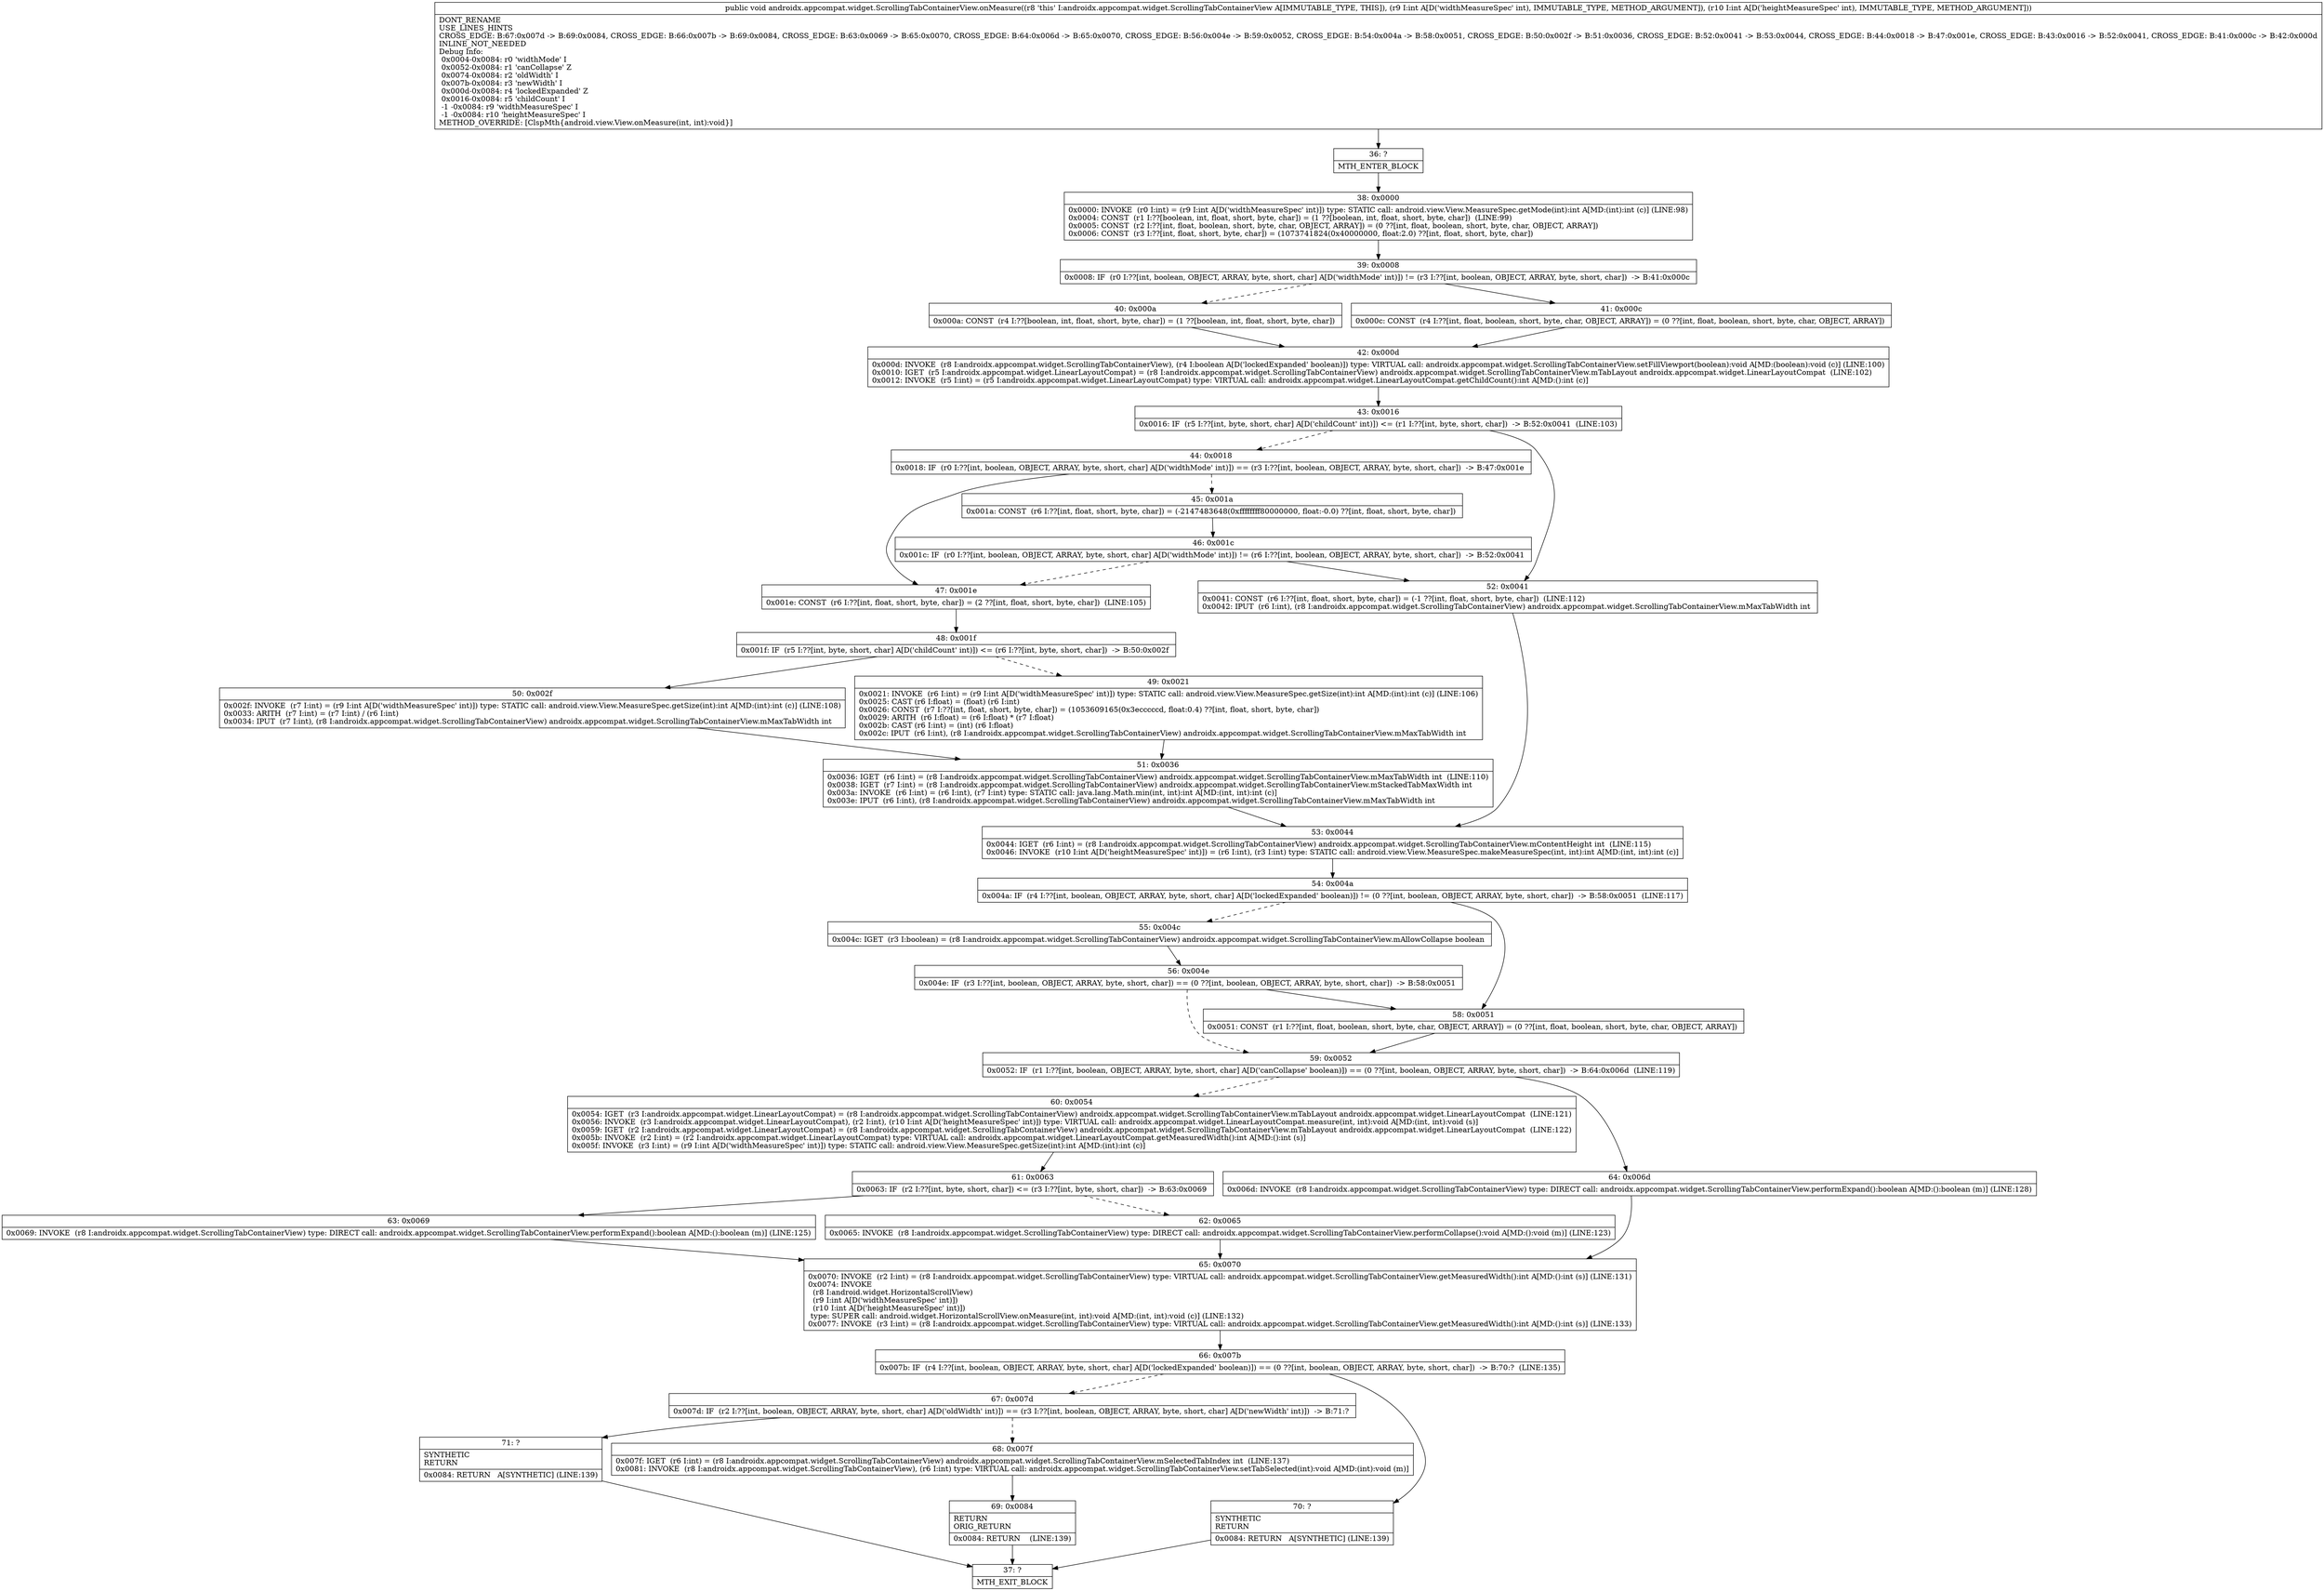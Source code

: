 digraph "CFG forandroidx.appcompat.widget.ScrollingTabContainerView.onMeasure(II)V" {
Node_36 [shape=record,label="{36\:\ ?|MTH_ENTER_BLOCK\l}"];
Node_38 [shape=record,label="{38\:\ 0x0000|0x0000: INVOKE  (r0 I:int) = (r9 I:int A[D('widthMeasureSpec' int)]) type: STATIC call: android.view.View.MeasureSpec.getMode(int):int A[MD:(int):int (c)] (LINE:98)\l0x0004: CONST  (r1 I:??[boolean, int, float, short, byte, char]) = (1 ??[boolean, int, float, short, byte, char])  (LINE:99)\l0x0005: CONST  (r2 I:??[int, float, boolean, short, byte, char, OBJECT, ARRAY]) = (0 ??[int, float, boolean, short, byte, char, OBJECT, ARRAY]) \l0x0006: CONST  (r3 I:??[int, float, short, byte, char]) = (1073741824(0x40000000, float:2.0) ??[int, float, short, byte, char]) \l}"];
Node_39 [shape=record,label="{39\:\ 0x0008|0x0008: IF  (r0 I:??[int, boolean, OBJECT, ARRAY, byte, short, char] A[D('widthMode' int)]) != (r3 I:??[int, boolean, OBJECT, ARRAY, byte, short, char])  \-\> B:41:0x000c \l}"];
Node_40 [shape=record,label="{40\:\ 0x000a|0x000a: CONST  (r4 I:??[boolean, int, float, short, byte, char]) = (1 ??[boolean, int, float, short, byte, char]) \l}"];
Node_42 [shape=record,label="{42\:\ 0x000d|0x000d: INVOKE  (r8 I:androidx.appcompat.widget.ScrollingTabContainerView), (r4 I:boolean A[D('lockedExpanded' boolean)]) type: VIRTUAL call: androidx.appcompat.widget.ScrollingTabContainerView.setFillViewport(boolean):void A[MD:(boolean):void (c)] (LINE:100)\l0x0010: IGET  (r5 I:androidx.appcompat.widget.LinearLayoutCompat) = (r8 I:androidx.appcompat.widget.ScrollingTabContainerView) androidx.appcompat.widget.ScrollingTabContainerView.mTabLayout androidx.appcompat.widget.LinearLayoutCompat  (LINE:102)\l0x0012: INVOKE  (r5 I:int) = (r5 I:androidx.appcompat.widget.LinearLayoutCompat) type: VIRTUAL call: androidx.appcompat.widget.LinearLayoutCompat.getChildCount():int A[MD:():int (c)]\l}"];
Node_43 [shape=record,label="{43\:\ 0x0016|0x0016: IF  (r5 I:??[int, byte, short, char] A[D('childCount' int)]) \<= (r1 I:??[int, byte, short, char])  \-\> B:52:0x0041  (LINE:103)\l}"];
Node_44 [shape=record,label="{44\:\ 0x0018|0x0018: IF  (r0 I:??[int, boolean, OBJECT, ARRAY, byte, short, char] A[D('widthMode' int)]) == (r3 I:??[int, boolean, OBJECT, ARRAY, byte, short, char])  \-\> B:47:0x001e \l}"];
Node_45 [shape=record,label="{45\:\ 0x001a|0x001a: CONST  (r6 I:??[int, float, short, byte, char]) = (\-2147483648(0xffffffff80000000, float:\-0.0) ??[int, float, short, byte, char]) \l}"];
Node_46 [shape=record,label="{46\:\ 0x001c|0x001c: IF  (r0 I:??[int, boolean, OBJECT, ARRAY, byte, short, char] A[D('widthMode' int)]) != (r6 I:??[int, boolean, OBJECT, ARRAY, byte, short, char])  \-\> B:52:0x0041 \l}"];
Node_47 [shape=record,label="{47\:\ 0x001e|0x001e: CONST  (r6 I:??[int, float, short, byte, char]) = (2 ??[int, float, short, byte, char])  (LINE:105)\l}"];
Node_48 [shape=record,label="{48\:\ 0x001f|0x001f: IF  (r5 I:??[int, byte, short, char] A[D('childCount' int)]) \<= (r6 I:??[int, byte, short, char])  \-\> B:50:0x002f \l}"];
Node_49 [shape=record,label="{49\:\ 0x0021|0x0021: INVOKE  (r6 I:int) = (r9 I:int A[D('widthMeasureSpec' int)]) type: STATIC call: android.view.View.MeasureSpec.getSize(int):int A[MD:(int):int (c)] (LINE:106)\l0x0025: CAST (r6 I:float) = (float) (r6 I:int) \l0x0026: CONST  (r7 I:??[int, float, short, byte, char]) = (1053609165(0x3ecccccd, float:0.4) ??[int, float, short, byte, char]) \l0x0029: ARITH  (r6 I:float) = (r6 I:float) * (r7 I:float) \l0x002b: CAST (r6 I:int) = (int) (r6 I:float) \l0x002c: IPUT  (r6 I:int), (r8 I:androidx.appcompat.widget.ScrollingTabContainerView) androidx.appcompat.widget.ScrollingTabContainerView.mMaxTabWidth int \l}"];
Node_51 [shape=record,label="{51\:\ 0x0036|0x0036: IGET  (r6 I:int) = (r8 I:androidx.appcompat.widget.ScrollingTabContainerView) androidx.appcompat.widget.ScrollingTabContainerView.mMaxTabWidth int  (LINE:110)\l0x0038: IGET  (r7 I:int) = (r8 I:androidx.appcompat.widget.ScrollingTabContainerView) androidx.appcompat.widget.ScrollingTabContainerView.mStackedTabMaxWidth int \l0x003a: INVOKE  (r6 I:int) = (r6 I:int), (r7 I:int) type: STATIC call: java.lang.Math.min(int, int):int A[MD:(int, int):int (c)]\l0x003e: IPUT  (r6 I:int), (r8 I:androidx.appcompat.widget.ScrollingTabContainerView) androidx.appcompat.widget.ScrollingTabContainerView.mMaxTabWidth int \l}"];
Node_53 [shape=record,label="{53\:\ 0x0044|0x0044: IGET  (r6 I:int) = (r8 I:androidx.appcompat.widget.ScrollingTabContainerView) androidx.appcompat.widget.ScrollingTabContainerView.mContentHeight int  (LINE:115)\l0x0046: INVOKE  (r10 I:int A[D('heightMeasureSpec' int)]) = (r6 I:int), (r3 I:int) type: STATIC call: android.view.View.MeasureSpec.makeMeasureSpec(int, int):int A[MD:(int, int):int (c)]\l}"];
Node_54 [shape=record,label="{54\:\ 0x004a|0x004a: IF  (r4 I:??[int, boolean, OBJECT, ARRAY, byte, short, char] A[D('lockedExpanded' boolean)]) != (0 ??[int, boolean, OBJECT, ARRAY, byte, short, char])  \-\> B:58:0x0051  (LINE:117)\l}"];
Node_55 [shape=record,label="{55\:\ 0x004c|0x004c: IGET  (r3 I:boolean) = (r8 I:androidx.appcompat.widget.ScrollingTabContainerView) androidx.appcompat.widget.ScrollingTabContainerView.mAllowCollapse boolean \l}"];
Node_56 [shape=record,label="{56\:\ 0x004e|0x004e: IF  (r3 I:??[int, boolean, OBJECT, ARRAY, byte, short, char]) == (0 ??[int, boolean, OBJECT, ARRAY, byte, short, char])  \-\> B:58:0x0051 \l}"];
Node_59 [shape=record,label="{59\:\ 0x0052|0x0052: IF  (r1 I:??[int, boolean, OBJECT, ARRAY, byte, short, char] A[D('canCollapse' boolean)]) == (0 ??[int, boolean, OBJECT, ARRAY, byte, short, char])  \-\> B:64:0x006d  (LINE:119)\l}"];
Node_60 [shape=record,label="{60\:\ 0x0054|0x0054: IGET  (r3 I:androidx.appcompat.widget.LinearLayoutCompat) = (r8 I:androidx.appcompat.widget.ScrollingTabContainerView) androidx.appcompat.widget.ScrollingTabContainerView.mTabLayout androidx.appcompat.widget.LinearLayoutCompat  (LINE:121)\l0x0056: INVOKE  (r3 I:androidx.appcompat.widget.LinearLayoutCompat), (r2 I:int), (r10 I:int A[D('heightMeasureSpec' int)]) type: VIRTUAL call: androidx.appcompat.widget.LinearLayoutCompat.measure(int, int):void A[MD:(int, int):void (s)]\l0x0059: IGET  (r2 I:androidx.appcompat.widget.LinearLayoutCompat) = (r8 I:androidx.appcompat.widget.ScrollingTabContainerView) androidx.appcompat.widget.ScrollingTabContainerView.mTabLayout androidx.appcompat.widget.LinearLayoutCompat  (LINE:122)\l0x005b: INVOKE  (r2 I:int) = (r2 I:androidx.appcompat.widget.LinearLayoutCompat) type: VIRTUAL call: androidx.appcompat.widget.LinearLayoutCompat.getMeasuredWidth():int A[MD:():int (s)]\l0x005f: INVOKE  (r3 I:int) = (r9 I:int A[D('widthMeasureSpec' int)]) type: STATIC call: android.view.View.MeasureSpec.getSize(int):int A[MD:(int):int (c)]\l}"];
Node_61 [shape=record,label="{61\:\ 0x0063|0x0063: IF  (r2 I:??[int, byte, short, char]) \<= (r3 I:??[int, byte, short, char])  \-\> B:63:0x0069 \l}"];
Node_62 [shape=record,label="{62\:\ 0x0065|0x0065: INVOKE  (r8 I:androidx.appcompat.widget.ScrollingTabContainerView) type: DIRECT call: androidx.appcompat.widget.ScrollingTabContainerView.performCollapse():void A[MD:():void (m)] (LINE:123)\l}"];
Node_65 [shape=record,label="{65\:\ 0x0070|0x0070: INVOKE  (r2 I:int) = (r8 I:androidx.appcompat.widget.ScrollingTabContainerView) type: VIRTUAL call: androidx.appcompat.widget.ScrollingTabContainerView.getMeasuredWidth():int A[MD:():int (s)] (LINE:131)\l0x0074: INVOKE  \l  (r8 I:android.widget.HorizontalScrollView)\l  (r9 I:int A[D('widthMeasureSpec' int)])\l  (r10 I:int A[D('heightMeasureSpec' int)])\l type: SUPER call: android.widget.HorizontalScrollView.onMeasure(int, int):void A[MD:(int, int):void (c)] (LINE:132)\l0x0077: INVOKE  (r3 I:int) = (r8 I:androidx.appcompat.widget.ScrollingTabContainerView) type: VIRTUAL call: androidx.appcompat.widget.ScrollingTabContainerView.getMeasuredWidth():int A[MD:():int (s)] (LINE:133)\l}"];
Node_66 [shape=record,label="{66\:\ 0x007b|0x007b: IF  (r4 I:??[int, boolean, OBJECT, ARRAY, byte, short, char] A[D('lockedExpanded' boolean)]) == (0 ??[int, boolean, OBJECT, ARRAY, byte, short, char])  \-\> B:70:?  (LINE:135)\l}"];
Node_67 [shape=record,label="{67\:\ 0x007d|0x007d: IF  (r2 I:??[int, boolean, OBJECT, ARRAY, byte, short, char] A[D('oldWidth' int)]) == (r3 I:??[int, boolean, OBJECT, ARRAY, byte, short, char] A[D('newWidth' int)])  \-\> B:71:? \l}"];
Node_68 [shape=record,label="{68\:\ 0x007f|0x007f: IGET  (r6 I:int) = (r8 I:androidx.appcompat.widget.ScrollingTabContainerView) androidx.appcompat.widget.ScrollingTabContainerView.mSelectedTabIndex int  (LINE:137)\l0x0081: INVOKE  (r8 I:androidx.appcompat.widget.ScrollingTabContainerView), (r6 I:int) type: VIRTUAL call: androidx.appcompat.widget.ScrollingTabContainerView.setTabSelected(int):void A[MD:(int):void (m)]\l}"];
Node_69 [shape=record,label="{69\:\ 0x0084|RETURN\lORIG_RETURN\l|0x0084: RETURN    (LINE:139)\l}"];
Node_37 [shape=record,label="{37\:\ ?|MTH_EXIT_BLOCK\l}"];
Node_71 [shape=record,label="{71\:\ ?|SYNTHETIC\lRETURN\l|0x0084: RETURN   A[SYNTHETIC] (LINE:139)\l}"];
Node_70 [shape=record,label="{70\:\ ?|SYNTHETIC\lRETURN\l|0x0084: RETURN   A[SYNTHETIC] (LINE:139)\l}"];
Node_63 [shape=record,label="{63\:\ 0x0069|0x0069: INVOKE  (r8 I:androidx.appcompat.widget.ScrollingTabContainerView) type: DIRECT call: androidx.appcompat.widget.ScrollingTabContainerView.performExpand():boolean A[MD:():boolean (m)] (LINE:125)\l}"];
Node_64 [shape=record,label="{64\:\ 0x006d|0x006d: INVOKE  (r8 I:androidx.appcompat.widget.ScrollingTabContainerView) type: DIRECT call: androidx.appcompat.widget.ScrollingTabContainerView.performExpand():boolean A[MD:():boolean (m)] (LINE:128)\l}"];
Node_58 [shape=record,label="{58\:\ 0x0051|0x0051: CONST  (r1 I:??[int, float, boolean, short, byte, char, OBJECT, ARRAY]) = (0 ??[int, float, boolean, short, byte, char, OBJECT, ARRAY]) \l}"];
Node_50 [shape=record,label="{50\:\ 0x002f|0x002f: INVOKE  (r7 I:int) = (r9 I:int A[D('widthMeasureSpec' int)]) type: STATIC call: android.view.View.MeasureSpec.getSize(int):int A[MD:(int):int (c)] (LINE:108)\l0x0033: ARITH  (r7 I:int) = (r7 I:int) \/ (r6 I:int) \l0x0034: IPUT  (r7 I:int), (r8 I:androidx.appcompat.widget.ScrollingTabContainerView) androidx.appcompat.widget.ScrollingTabContainerView.mMaxTabWidth int \l}"];
Node_52 [shape=record,label="{52\:\ 0x0041|0x0041: CONST  (r6 I:??[int, float, short, byte, char]) = (\-1 ??[int, float, short, byte, char])  (LINE:112)\l0x0042: IPUT  (r6 I:int), (r8 I:androidx.appcompat.widget.ScrollingTabContainerView) androidx.appcompat.widget.ScrollingTabContainerView.mMaxTabWidth int \l}"];
Node_41 [shape=record,label="{41\:\ 0x000c|0x000c: CONST  (r4 I:??[int, float, boolean, short, byte, char, OBJECT, ARRAY]) = (0 ??[int, float, boolean, short, byte, char, OBJECT, ARRAY]) \l}"];
MethodNode[shape=record,label="{public void androidx.appcompat.widget.ScrollingTabContainerView.onMeasure((r8 'this' I:androidx.appcompat.widget.ScrollingTabContainerView A[IMMUTABLE_TYPE, THIS]), (r9 I:int A[D('widthMeasureSpec' int), IMMUTABLE_TYPE, METHOD_ARGUMENT]), (r10 I:int A[D('heightMeasureSpec' int), IMMUTABLE_TYPE, METHOD_ARGUMENT]))  | DONT_RENAME\lUSE_LINES_HINTS\lCROSS_EDGE: B:67:0x007d \-\> B:69:0x0084, CROSS_EDGE: B:66:0x007b \-\> B:69:0x0084, CROSS_EDGE: B:63:0x0069 \-\> B:65:0x0070, CROSS_EDGE: B:64:0x006d \-\> B:65:0x0070, CROSS_EDGE: B:56:0x004e \-\> B:59:0x0052, CROSS_EDGE: B:54:0x004a \-\> B:58:0x0051, CROSS_EDGE: B:50:0x002f \-\> B:51:0x0036, CROSS_EDGE: B:52:0x0041 \-\> B:53:0x0044, CROSS_EDGE: B:44:0x0018 \-\> B:47:0x001e, CROSS_EDGE: B:43:0x0016 \-\> B:52:0x0041, CROSS_EDGE: B:41:0x000c \-\> B:42:0x000d\lINLINE_NOT_NEEDED\lDebug Info:\l  0x0004\-0x0084: r0 'widthMode' I\l  0x0052\-0x0084: r1 'canCollapse' Z\l  0x0074\-0x0084: r2 'oldWidth' I\l  0x007b\-0x0084: r3 'newWidth' I\l  0x000d\-0x0084: r4 'lockedExpanded' Z\l  0x0016\-0x0084: r5 'childCount' I\l  \-1 \-0x0084: r9 'widthMeasureSpec' I\l  \-1 \-0x0084: r10 'heightMeasureSpec' I\lMETHOD_OVERRIDE: [ClspMth\{android.view.View.onMeasure(int, int):void\}]\l}"];
MethodNode -> Node_36;Node_36 -> Node_38;
Node_38 -> Node_39;
Node_39 -> Node_40[style=dashed];
Node_39 -> Node_41;
Node_40 -> Node_42;
Node_42 -> Node_43;
Node_43 -> Node_44[style=dashed];
Node_43 -> Node_52;
Node_44 -> Node_45[style=dashed];
Node_44 -> Node_47;
Node_45 -> Node_46;
Node_46 -> Node_47[style=dashed];
Node_46 -> Node_52;
Node_47 -> Node_48;
Node_48 -> Node_49[style=dashed];
Node_48 -> Node_50;
Node_49 -> Node_51;
Node_51 -> Node_53;
Node_53 -> Node_54;
Node_54 -> Node_55[style=dashed];
Node_54 -> Node_58;
Node_55 -> Node_56;
Node_56 -> Node_58;
Node_56 -> Node_59[style=dashed];
Node_59 -> Node_60[style=dashed];
Node_59 -> Node_64;
Node_60 -> Node_61;
Node_61 -> Node_62[style=dashed];
Node_61 -> Node_63;
Node_62 -> Node_65;
Node_65 -> Node_66;
Node_66 -> Node_67[style=dashed];
Node_66 -> Node_70;
Node_67 -> Node_68[style=dashed];
Node_67 -> Node_71;
Node_68 -> Node_69;
Node_69 -> Node_37;
Node_71 -> Node_37;
Node_70 -> Node_37;
Node_63 -> Node_65;
Node_64 -> Node_65;
Node_58 -> Node_59;
Node_50 -> Node_51;
Node_52 -> Node_53;
Node_41 -> Node_42;
}

